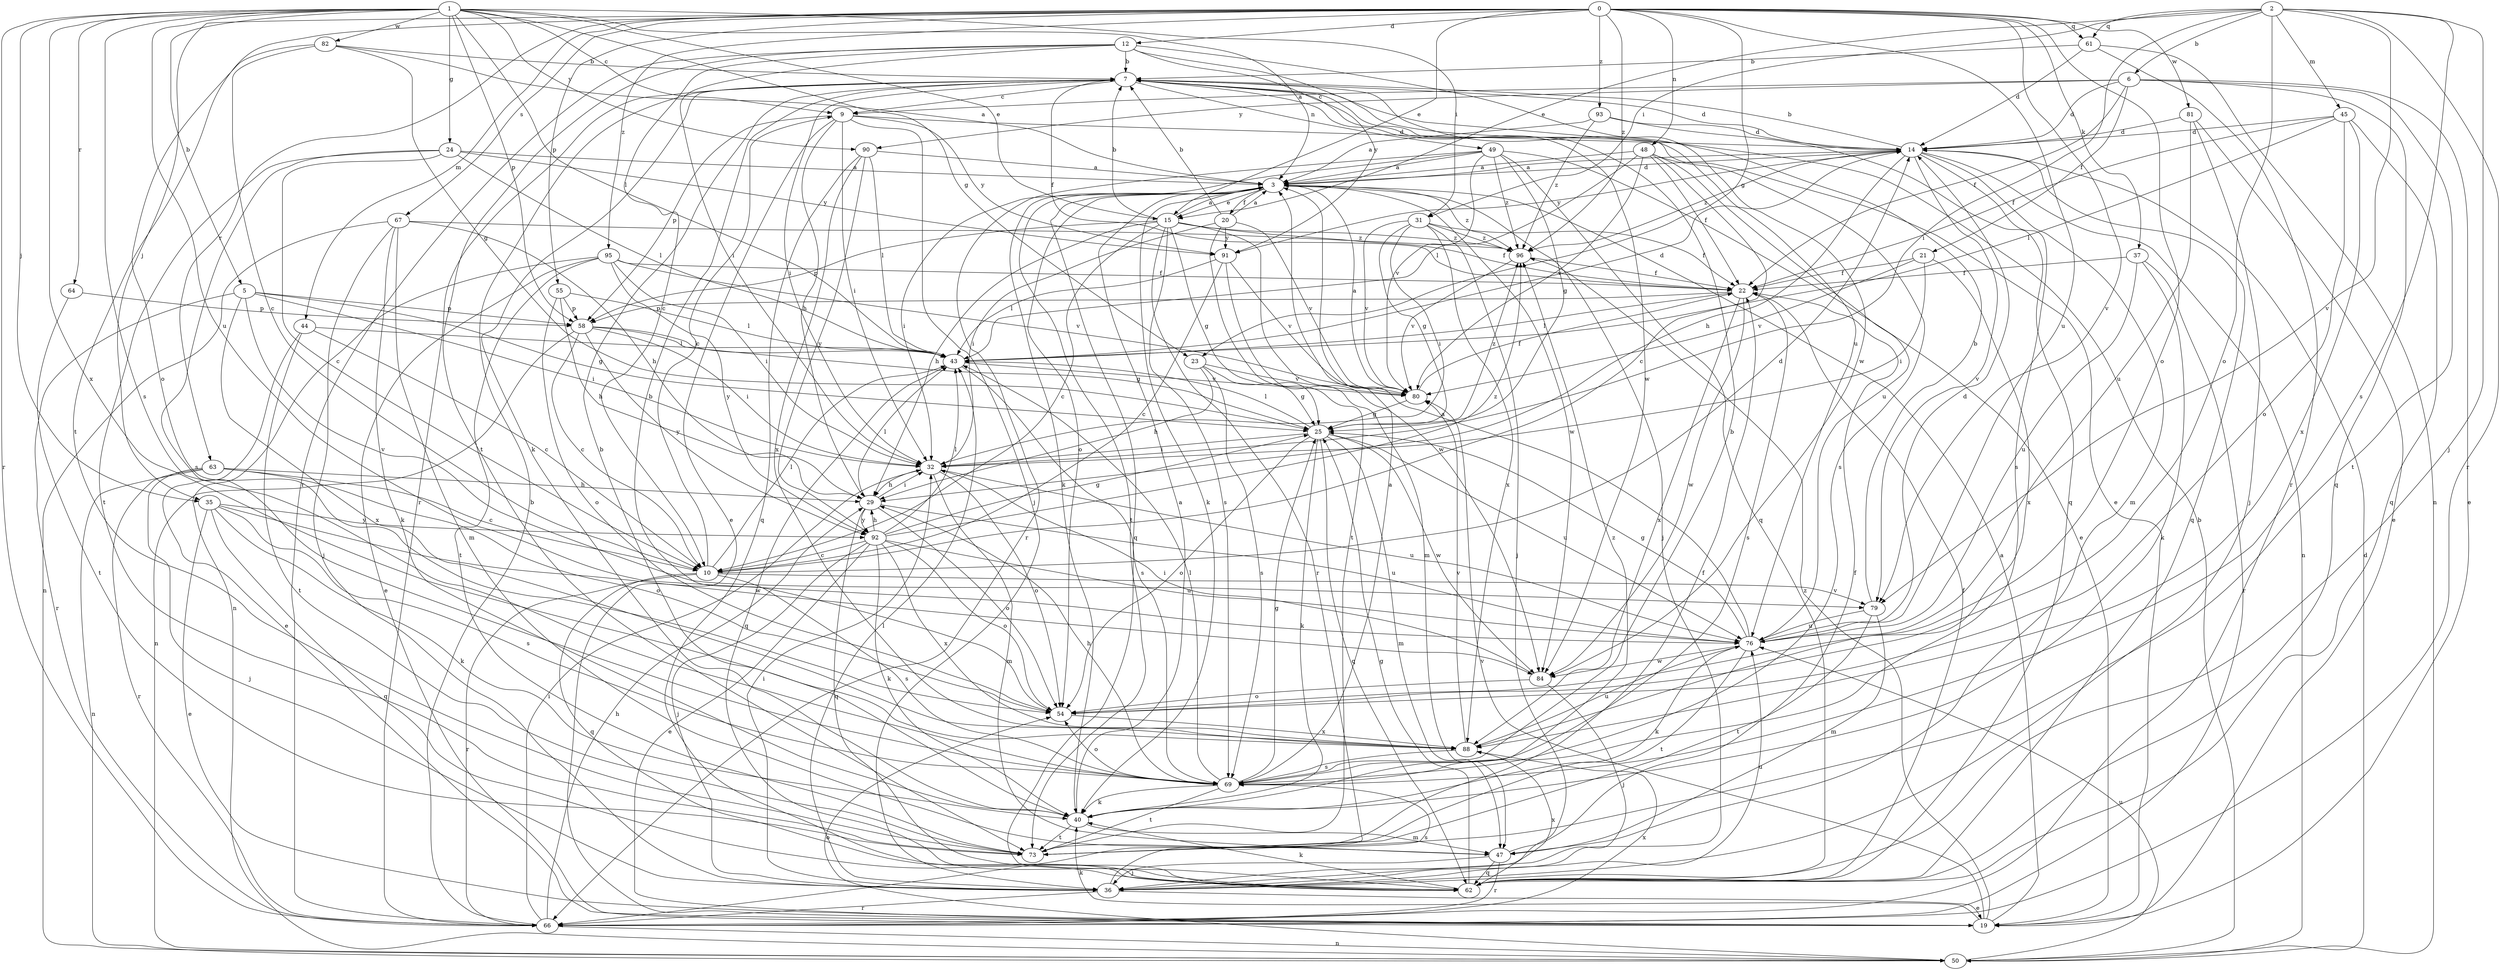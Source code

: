 strict digraph  {
0;
1;
2;
3;
5;
6;
7;
9;
10;
12;
14;
15;
19;
20;
21;
22;
23;
24;
25;
29;
31;
32;
35;
36;
37;
40;
43;
44;
45;
47;
48;
49;
50;
54;
55;
58;
61;
62;
63;
64;
66;
67;
69;
73;
76;
79;
80;
81;
82;
84;
88;
90;
91;
92;
93;
95;
96;
0 -> 12  [label=d];
0 -> 15  [label=e];
0 -> 23  [label=g];
0 -> 35  [label=j];
0 -> 37  [label=k];
0 -> 44  [label=m];
0 -> 48  [label=n];
0 -> 54  [label=o];
0 -> 55  [label=p];
0 -> 61  [label=q];
0 -> 63  [label=r];
0 -> 67  [label=s];
0 -> 73  [label=t];
0 -> 76  [label=u];
0 -> 79  [label=v];
0 -> 81  [label=w];
0 -> 93  [label=z];
0 -> 95  [label=z];
0 -> 96  [label=z];
1 -> 3  [label=a];
1 -> 5  [label=b];
1 -> 9  [label=c];
1 -> 15  [label=e];
1 -> 23  [label=g];
1 -> 24  [label=g];
1 -> 31  [label=i];
1 -> 35  [label=j];
1 -> 43  [label=l];
1 -> 58  [label=p];
1 -> 64  [label=r];
1 -> 66  [label=r];
1 -> 69  [label=s];
1 -> 76  [label=u];
1 -> 82  [label=w];
1 -> 88  [label=x];
1 -> 90  [label=y];
2 -> 6  [label=b];
2 -> 15  [label=e];
2 -> 31  [label=i];
2 -> 32  [label=i];
2 -> 36  [label=j];
2 -> 45  [label=m];
2 -> 54  [label=o];
2 -> 61  [label=q];
2 -> 66  [label=r];
2 -> 69  [label=s];
2 -> 79  [label=v];
3 -> 14  [label=d];
3 -> 15  [label=e];
3 -> 20  [label=f];
3 -> 32  [label=i];
3 -> 36  [label=j];
3 -> 40  [label=k];
3 -> 54  [label=o];
3 -> 62  [label=q];
3 -> 73  [label=t];
3 -> 84  [label=w];
3 -> 96  [label=z];
5 -> 25  [label=g];
5 -> 32  [label=i];
5 -> 58  [label=p];
5 -> 66  [label=r];
5 -> 79  [label=v];
5 -> 88  [label=x];
6 -> 9  [label=c];
6 -> 14  [label=d];
6 -> 19  [label=e];
6 -> 21  [label=f];
6 -> 22  [label=f];
6 -> 62  [label=q];
6 -> 73  [label=t];
6 -> 90  [label=y];
7 -> 9  [label=c];
7 -> 14  [label=d];
7 -> 19  [label=e];
7 -> 22  [label=f];
7 -> 32  [label=i];
7 -> 40  [label=k];
7 -> 49  [label=n];
7 -> 66  [label=r];
7 -> 84  [label=w];
9 -> 14  [label=d];
9 -> 19  [label=e];
9 -> 29  [label=h];
9 -> 32  [label=i];
9 -> 36  [label=j];
9 -> 58  [label=p];
9 -> 91  [label=y];
10 -> 9  [label=c];
10 -> 14  [label=d];
10 -> 43  [label=l];
10 -> 62  [label=q];
10 -> 66  [label=r];
10 -> 69  [label=s];
10 -> 79  [label=v];
12 -> 7  [label=b];
12 -> 10  [label=c];
12 -> 32  [label=i];
12 -> 66  [label=r];
12 -> 73  [label=t];
12 -> 76  [label=u];
12 -> 84  [label=w];
12 -> 91  [label=y];
14 -> 3  [label=a];
14 -> 7  [label=b];
14 -> 29  [label=h];
14 -> 47  [label=m];
14 -> 50  [label=n];
14 -> 62  [label=q];
14 -> 69  [label=s];
14 -> 79  [label=v];
14 -> 91  [label=y];
14 -> 96  [label=z];
15 -> 3  [label=a];
15 -> 7  [label=b];
15 -> 10  [label=c];
15 -> 22  [label=f];
15 -> 25  [label=g];
15 -> 29  [label=h];
15 -> 58  [label=p];
15 -> 66  [label=r];
15 -> 69  [label=s];
15 -> 84  [label=w];
15 -> 96  [label=z];
19 -> 3  [label=a];
19 -> 40  [label=k];
19 -> 80  [label=v];
19 -> 96  [label=z];
20 -> 3  [label=a];
20 -> 7  [label=b];
20 -> 32  [label=i];
20 -> 73  [label=t];
20 -> 80  [label=v];
20 -> 91  [label=y];
21 -> 22  [label=f];
21 -> 32  [label=i];
21 -> 80  [label=v];
21 -> 88  [label=x];
22 -> 43  [label=l];
22 -> 58  [label=p];
22 -> 69  [label=s];
22 -> 84  [label=w];
22 -> 88  [label=x];
23 -> 25  [label=g];
23 -> 29  [label=h];
23 -> 69  [label=s];
23 -> 80  [label=v];
24 -> 3  [label=a];
24 -> 10  [label=c];
24 -> 43  [label=l];
24 -> 69  [label=s];
24 -> 73  [label=t];
24 -> 91  [label=y];
25 -> 32  [label=i];
25 -> 40  [label=k];
25 -> 43  [label=l];
25 -> 47  [label=m];
25 -> 54  [label=o];
25 -> 62  [label=q];
25 -> 76  [label=u];
25 -> 84  [label=w];
25 -> 96  [label=z];
29 -> 32  [label=i];
29 -> 43  [label=l];
29 -> 54  [label=o];
29 -> 62  [label=q];
29 -> 76  [label=u];
29 -> 92  [label=y];
31 -> 22  [label=f];
31 -> 25  [label=g];
31 -> 32  [label=i];
31 -> 36  [label=j];
31 -> 80  [label=v];
31 -> 88  [label=x];
31 -> 96  [label=z];
32 -> 29  [label=h];
32 -> 47  [label=m];
32 -> 54  [label=o];
32 -> 76  [label=u];
35 -> 19  [label=e];
35 -> 40  [label=k];
35 -> 62  [label=q];
35 -> 69  [label=s];
35 -> 84  [label=w];
35 -> 92  [label=y];
36 -> 19  [label=e];
36 -> 32  [label=i];
36 -> 43  [label=l];
36 -> 66  [label=r];
36 -> 69  [label=s];
36 -> 76  [label=u];
37 -> 22  [label=f];
37 -> 40  [label=k];
37 -> 66  [label=r];
37 -> 76  [label=u];
40 -> 3  [label=a];
40 -> 7  [label=b];
40 -> 47  [label=m];
40 -> 73  [label=t];
40 -> 96  [label=z];
43 -> 14  [label=d];
43 -> 62  [label=q];
43 -> 69  [label=s];
43 -> 80  [label=v];
44 -> 10  [label=c];
44 -> 19  [label=e];
44 -> 43  [label=l];
44 -> 73  [label=t];
45 -> 14  [label=d];
45 -> 22  [label=f];
45 -> 43  [label=l];
45 -> 54  [label=o];
45 -> 62  [label=q];
45 -> 88  [label=x];
47 -> 22  [label=f];
47 -> 36  [label=j];
47 -> 62  [label=q];
47 -> 66  [label=r];
48 -> 3  [label=a];
48 -> 10  [label=c];
48 -> 22  [label=f];
48 -> 43  [label=l];
48 -> 69  [label=s];
48 -> 76  [label=u];
48 -> 80  [label=v];
49 -> 3  [label=a];
49 -> 19  [label=e];
49 -> 25  [label=g];
49 -> 40  [label=k];
49 -> 62  [label=q];
49 -> 66  [label=r];
49 -> 80  [label=v];
49 -> 96  [label=z];
50 -> 7  [label=b];
50 -> 14  [label=d];
50 -> 54  [label=o];
50 -> 76  [label=u];
54 -> 7  [label=b];
54 -> 88  [label=x];
55 -> 29  [label=h];
55 -> 43  [label=l];
55 -> 54  [label=o];
55 -> 58  [label=p];
58 -> 10  [label=c];
58 -> 25  [label=g];
58 -> 32  [label=i];
58 -> 43  [label=l];
58 -> 50  [label=n];
58 -> 92  [label=y];
61 -> 7  [label=b];
61 -> 14  [label=d];
61 -> 50  [label=n];
61 -> 66  [label=r];
62 -> 22  [label=f];
62 -> 25  [label=g];
62 -> 40  [label=k];
62 -> 88  [label=x];
63 -> 10  [label=c];
63 -> 29  [label=h];
63 -> 36  [label=j];
63 -> 50  [label=n];
63 -> 54  [label=o];
63 -> 66  [label=r];
64 -> 58  [label=p];
64 -> 73  [label=t];
66 -> 7  [label=b];
66 -> 29  [label=h];
66 -> 32  [label=i];
66 -> 50  [label=n];
66 -> 88  [label=x];
67 -> 29  [label=h];
67 -> 36  [label=j];
67 -> 40  [label=k];
67 -> 47  [label=m];
67 -> 50  [label=n];
67 -> 96  [label=z];
69 -> 3  [label=a];
69 -> 7  [label=b];
69 -> 25  [label=g];
69 -> 29  [label=h];
69 -> 40  [label=k];
69 -> 43  [label=l];
69 -> 54  [label=o];
69 -> 73  [label=t];
73 -> 22  [label=f];
76 -> 3  [label=a];
76 -> 14  [label=d];
76 -> 25  [label=g];
76 -> 40  [label=k];
76 -> 73  [label=t];
76 -> 84  [label=w];
79 -> 7  [label=b];
79 -> 47  [label=m];
79 -> 73  [label=t];
79 -> 76  [label=u];
80 -> 3  [label=a];
80 -> 22  [label=f];
80 -> 25  [label=g];
81 -> 14  [label=d];
81 -> 19  [label=e];
81 -> 36  [label=j];
81 -> 76  [label=u];
82 -> 3  [label=a];
82 -> 7  [label=b];
82 -> 10  [label=c];
82 -> 25  [label=g];
82 -> 54  [label=o];
84 -> 32  [label=i];
84 -> 36  [label=j];
84 -> 54  [label=o];
88 -> 69  [label=s];
88 -> 76  [label=u];
88 -> 80  [label=v];
90 -> 3  [label=a];
90 -> 43  [label=l];
90 -> 62  [label=q];
90 -> 88  [label=x];
90 -> 92  [label=y];
91 -> 10  [label=c];
91 -> 43  [label=l];
91 -> 47  [label=m];
91 -> 80  [label=v];
92 -> 10  [label=c];
92 -> 19  [label=e];
92 -> 25  [label=g];
92 -> 29  [label=h];
92 -> 36  [label=j];
92 -> 40  [label=k];
92 -> 43  [label=l];
92 -> 54  [label=o];
92 -> 76  [label=u];
92 -> 88  [label=x];
92 -> 96  [label=z];
93 -> 3  [label=a];
93 -> 14  [label=d];
93 -> 62  [label=q];
93 -> 96  [label=z];
95 -> 19  [label=e];
95 -> 22  [label=f];
95 -> 32  [label=i];
95 -> 50  [label=n];
95 -> 73  [label=t];
95 -> 80  [label=v];
95 -> 92  [label=y];
96 -> 22  [label=f];
96 -> 80  [label=v];
}
